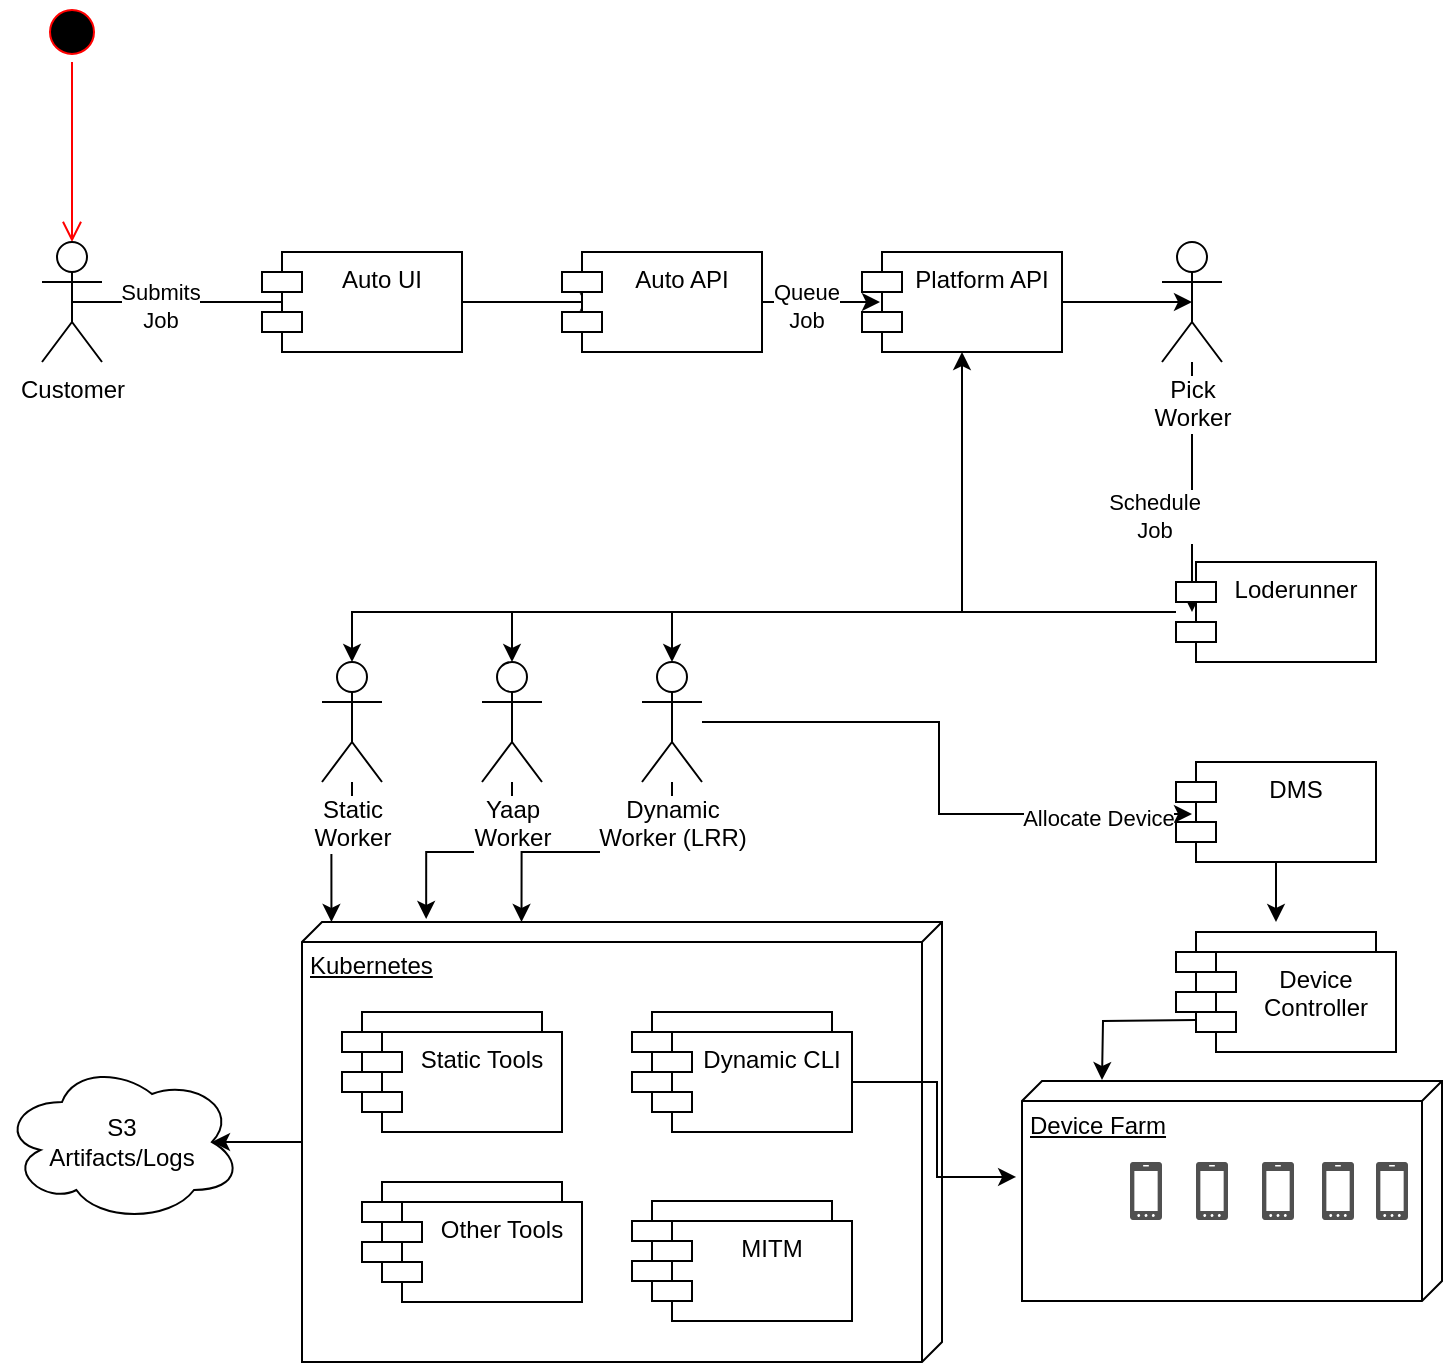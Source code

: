 <mxfile version="13.1.1" type="github">
  <diagram id="8plXeS_6gAHWKv4li25l" name="Page-1">
    <mxGraphModel dx="1382" dy="724" grid="1" gridSize="10" guides="1" tooltips="1" connect="1" arrows="1" fold="1" page="1" pageScale="1" pageWidth="850" pageHeight="1100" math="0" shadow="0">
      <root>
        <mxCell id="0" />
        <mxCell id="1" parent="0" />
        <mxCell id="ze_mwSEJfYMtS1VNut9u-42" value="Device Farm" style="verticalAlign=top;align=left;spacingTop=8;spacingLeft=2;spacingRight=12;shape=cube;size=10;direction=south;fontStyle=4;html=1;" parent="1" vertex="1">
          <mxGeometry x="520" y="559.5" width="210" height="110" as="geometry" />
        </mxCell>
        <mxCell id="5UYzzFFOy-JkbLlxX9Tr-5" style="edgeStyle=orthogonalEdgeStyle;rounded=0;orthogonalLoop=1;jettySize=auto;html=1;entryX=0.21;entryY=0.5;entryDx=0;entryDy=0;entryPerimeter=0;exitX=0.5;exitY=0.5;exitDx=0;exitDy=0;exitPerimeter=0;" parent="1" source="ze_mwSEJfYMtS1VNut9u-7" target="5UYzzFFOy-JkbLlxX9Tr-2" edge="1">
          <mxGeometry relative="1" as="geometry" />
        </mxCell>
        <mxCell id="5UYzzFFOy-JkbLlxX9Tr-6" value="Submits&lt;br&gt;Job" style="edgeLabel;html=1;align=center;verticalAlign=middle;resizable=0;points=[];" parent="5UYzzFFOy-JkbLlxX9Tr-5" vertex="1" connectable="0">
          <mxGeometry x="-0.239" y="-2" relative="1" as="geometry">
            <mxPoint as="offset" />
          </mxGeometry>
        </mxCell>
        <mxCell id="5UYzzFFOy-JkbLlxX9Tr-8" style="edgeStyle=orthogonalEdgeStyle;rounded=0;orthogonalLoop=1;jettySize=auto;html=1;entryX=0.18;entryY=0.5;entryDx=0;entryDy=0;entryPerimeter=0;" parent="1" source="5UYzzFFOy-JkbLlxX9Tr-2" target="5UYzzFFOy-JkbLlxX9Tr-7" edge="1">
          <mxGeometry relative="1" as="geometry" />
        </mxCell>
        <mxCell id="5UYzzFFOy-JkbLlxX9Tr-2" value="Auto UI" style="shape=module;align=left;spacingLeft=20;align=center;verticalAlign=top;" parent="1" vertex="1">
          <mxGeometry x="140" y="145" width="100" height="50" as="geometry" />
        </mxCell>
        <mxCell id="5UYzzFFOy-JkbLlxX9Tr-10" style="edgeStyle=orthogonalEdgeStyle;rounded=0;orthogonalLoop=1;jettySize=auto;html=1;entryX=0.09;entryY=0.5;entryDx=0;entryDy=0;entryPerimeter=0;" parent="1" source="5UYzzFFOy-JkbLlxX9Tr-7" target="5UYzzFFOy-JkbLlxX9Tr-9" edge="1">
          <mxGeometry relative="1" as="geometry" />
        </mxCell>
        <mxCell id="5UYzzFFOy-JkbLlxX9Tr-11" value="Queue&lt;br&gt;Job" style="edgeLabel;html=1;align=center;verticalAlign=middle;resizable=0;points=[];" parent="5UYzzFFOy-JkbLlxX9Tr-10" vertex="1" connectable="0">
          <mxGeometry x="-0.265" y="-2" relative="1" as="geometry">
            <mxPoint as="offset" />
          </mxGeometry>
        </mxCell>
        <mxCell id="5UYzzFFOy-JkbLlxX9Tr-7" value="Auto API" style="shape=module;align=left;spacingLeft=20;align=center;verticalAlign=top;" parent="1" vertex="1">
          <mxGeometry x="290" y="145" width="100" height="50" as="geometry" />
        </mxCell>
        <mxCell id="5UYzzFFOy-JkbLlxX9Tr-15" style="edgeStyle=orthogonalEdgeStyle;rounded=0;orthogonalLoop=1;jettySize=auto;html=1;entryX=0.5;entryY=0.5;entryDx=0;entryDy=0;entryPerimeter=0;" parent="1" source="5UYzzFFOy-JkbLlxX9Tr-9" target="5UYzzFFOy-JkbLlxX9Tr-12" edge="1">
          <mxGeometry relative="1" as="geometry" />
        </mxCell>
        <mxCell id="5UYzzFFOy-JkbLlxX9Tr-9" value="Platform API" style="shape=module;align=left;spacingLeft=20;align=center;verticalAlign=top;" parent="1" vertex="1">
          <mxGeometry x="440" y="145" width="100" height="50" as="geometry" />
        </mxCell>
        <mxCell id="5UYzzFFOy-JkbLlxX9Tr-17" style="edgeStyle=orthogonalEdgeStyle;rounded=0;orthogonalLoop=1;jettySize=auto;html=1;entryX=0.08;entryY=0.5;entryDx=0;entryDy=0;entryPerimeter=0;" parent="1" source="5UYzzFFOy-JkbLlxX9Tr-12" target="5UYzzFFOy-JkbLlxX9Tr-16" edge="1">
          <mxGeometry relative="1" as="geometry" />
        </mxCell>
        <mxCell id="5UYzzFFOy-JkbLlxX9Tr-18" value="Schedule&lt;br&gt;Job" style="edgeLabel;html=1;align=center;verticalAlign=middle;resizable=0;points=[];" parent="5UYzzFFOy-JkbLlxX9Tr-17" vertex="1" connectable="0">
          <mxGeometry x="0.241" y="-1" relative="1" as="geometry">
            <mxPoint x="-18" y="-1" as="offset" />
          </mxGeometry>
        </mxCell>
        <mxCell id="5UYzzFFOy-JkbLlxX9Tr-12" value="Pick&lt;br&gt;Worker" style="shape=umlActor;verticalLabelPosition=bottom;labelBackgroundColor=#ffffff;verticalAlign=top;html=1;" parent="1" vertex="1">
          <mxGeometry x="590" y="140" width="30" height="60" as="geometry" />
        </mxCell>
        <mxCell id="ze_mwSEJfYMtS1VNut9u-15" style="edgeStyle=orthogonalEdgeStyle;rounded=0;orthogonalLoop=1;jettySize=auto;html=1;entryX=0.5;entryY=0;entryDx=0;entryDy=0;entryPerimeter=0;" parent="1" source="5UYzzFFOy-JkbLlxX9Tr-16" target="5UYzzFFOy-JkbLlxX9Tr-20" edge="1">
          <mxGeometry relative="1" as="geometry" />
        </mxCell>
        <mxCell id="ze_mwSEJfYMtS1VNut9u-16" style="edgeStyle=orthogonalEdgeStyle;rounded=0;orthogonalLoop=1;jettySize=auto;html=1;entryX=0.5;entryY=0;entryDx=0;entryDy=0;entryPerimeter=0;" parent="1" source="5UYzzFFOy-JkbLlxX9Tr-16" target="ze_mwSEJfYMtS1VNut9u-11" edge="1">
          <mxGeometry relative="1" as="geometry" />
        </mxCell>
        <mxCell id="ze_mwSEJfYMtS1VNut9u-17" style="edgeStyle=orthogonalEdgeStyle;rounded=0;orthogonalLoop=1;jettySize=auto;html=1;entryX=0.5;entryY=0;entryDx=0;entryDy=0;entryPerimeter=0;" parent="1" source="5UYzzFFOy-JkbLlxX9Tr-16" target="ze_mwSEJfYMtS1VNut9u-14" edge="1">
          <mxGeometry relative="1" as="geometry" />
        </mxCell>
        <mxCell id="ze_mwSEJfYMtS1VNut9u-47" style="edgeStyle=orthogonalEdgeStyle;rounded=0;orthogonalLoop=1;jettySize=auto;html=1;entryX=0.5;entryY=1;entryDx=0;entryDy=0;" parent="1" source="5UYzzFFOy-JkbLlxX9Tr-16" target="5UYzzFFOy-JkbLlxX9Tr-9" edge="1">
          <mxGeometry relative="1" as="geometry" />
        </mxCell>
        <mxCell id="5UYzzFFOy-JkbLlxX9Tr-16" value="Loderunner" style="shape=module;align=left;spacingLeft=20;align=center;verticalAlign=top;" parent="1" vertex="1">
          <mxGeometry x="597" y="300" width="100" height="50" as="geometry" />
        </mxCell>
        <mxCell id="ze_mwSEJfYMtS1VNut9u-30" style="edgeStyle=orthogonalEdgeStyle;rounded=0;orthogonalLoop=1;jettySize=auto;html=1;entryX=0;entryY=0.954;entryDx=0;entryDy=0;entryPerimeter=0;" parent="1" source="5UYzzFFOy-JkbLlxX9Tr-20" target="ze_mwSEJfYMtS1VNut9u-25" edge="1">
          <mxGeometry relative="1" as="geometry" />
        </mxCell>
        <mxCell id="5UYzzFFOy-JkbLlxX9Tr-20" value="Static&lt;br&gt;Worker" style="shape=umlActor;verticalLabelPosition=bottom;labelBackgroundColor=#ffffff;verticalAlign=top;html=1;" parent="1" vertex="1">
          <mxGeometry x="170" y="350" width="30" height="60" as="geometry" />
        </mxCell>
        <mxCell id="ze_mwSEJfYMtS1VNut9u-1" value="" style="ellipse;html=1;shape=startState;fillColor=#000000;strokeColor=#ff0000;" parent="1" vertex="1">
          <mxGeometry x="30" y="20" width="30" height="30" as="geometry" />
        </mxCell>
        <mxCell id="ze_mwSEJfYMtS1VNut9u-2" value="" style="edgeStyle=orthogonalEdgeStyle;html=1;verticalAlign=bottom;endArrow=open;endSize=8;strokeColor=#ff0000;" parent="1" source="ze_mwSEJfYMtS1VNut9u-1" edge="1">
          <mxGeometry relative="1" as="geometry">
            <mxPoint x="45" y="140" as="targetPoint" />
          </mxGeometry>
        </mxCell>
        <mxCell id="ze_mwSEJfYMtS1VNut9u-7" value="Customer" style="shape=umlActor;verticalLabelPosition=bottom;labelBackgroundColor=#ffffff;verticalAlign=top;html=1;" parent="1" vertex="1">
          <mxGeometry x="30" y="140" width="30" height="60" as="geometry" />
        </mxCell>
        <mxCell id="ze_mwSEJfYMtS1VNut9u-29" style="edgeStyle=orthogonalEdgeStyle;rounded=0;orthogonalLoop=1;jettySize=auto;html=1;entryX=-0.007;entryY=0.806;entryDx=0;entryDy=0;entryPerimeter=0;" parent="1" source="ze_mwSEJfYMtS1VNut9u-11" target="ze_mwSEJfYMtS1VNut9u-25" edge="1">
          <mxGeometry relative="1" as="geometry" />
        </mxCell>
        <mxCell id="ze_mwSEJfYMtS1VNut9u-11" value="Yaap&lt;br&gt;Worker" style="shape=umlActor;verticalLabelPosition=bottom;labelBackgroundColor=#ffffff;verticalAlign=top;html=1;" parent="1" vertex="1">
          <mxGeometry x="250" y="350" width="30" height="60" as="geometry" />
        </mxCell>
        <mxCell id="ze_mwSEJfYMtS1VNut9u-22" style="edgeStyle=orthogonalEdgeStyle;rounded=0;orthogonalLoop=1;jettySize=auto;html=1;entryX=0.08;entryY=0.52;entryDx=0;entryDy=0;entryPerimeter=0;" parent="1" source="ze_mwSEJfYMtS1VNut9u-14" target="ze_mwSEJfYMtS1VNut9u-21" edge="1">
          <mxGeometry relative="1" as="geometry" />
        </mxCell>
        <mxCell id="ze_mwSEJfYMtS1VNut9u-23" value="Allocate Device" style="edgeLabel;html=1;align=center;verticalAlign=middle;resizable=0;points=[];" parent="ze_mwSEJfYMtS1VNut9u-22" vertex="1" connectable="0">
          <mxGeometry x="0.677" y="-2" relative="1" as="geometry">
            <mxPoint as="offset" />
          </mxGeometry>
        </mxCell>
        <mxCell id="ze_mwSEJfYMtS1VNut9u-28" style="edgeStyle=orthogonalEdgeStyle;rounded=0;orthogonalLoop=1;jettySize=auto;html=1;entryX=0;entryY=0.657;entryDx=0;entryDy=0;entryPerimeter=0;" parent="1" source="ze_mwSEJfYMtS1VNut9u-14" target="ze_mwSEJfYMtS1VNut9u-25" edge="1">
          <mxGeometry relative="1" as="geometry" />
        </mxCell>
        <mxCell id="ze_mwSEJfYMtS1VNut9u-14" value="Dynamic&lt;br&gt;Worker (LRR)" style="shape=umlActor;verticalLabelPosition=bottom;labelBackgroundColor=#ffffff;verticalAlign=top;html=1;" parent="1" vertex="1">
          <mxGeometry x="330" y="350" width="30" height="60" as="geometry" />
        </mxCell>
        <mxCell id="ze_mwSEJfYMtS1VNut9u-36" style="edgeStyle=orthogonalEdgeStyle;rounded=0;orthogonalLoop=1;jettySize=auto;html=1;" parent="1" source="ze_mwSEJfYMtS1VNut9u-21" edge="1">
          <mxGeometry relative="1" as="geometry">
            <mxPoint x="647" y="480" as="targetPoint" />
          </mxGeometry>
        </mxCell>
        <mxCell id="ze_mwSEJfYMtS1VNut9u-21" value="DMS" style="shape=module;align=left;spacingLeft=20;align=center;verticalAlign=top;" parent="1" vertex="1">
          <mxGeometry x="597" y="400" width="100" height="50" as="geometry" />
        </mxCell>
        <mxCell id="MrDo1AtJTv-XtQDLNTLO-6" style="edgeStyle=orthogonalEdgeStyle;rounded=0;orthogonalLoop=1;jettySize=auto;html=1;entryX=0.875;entryY=0.5;entryDx=0;entryDy=0;entryPerimeter=0;" edge="1" parent="1" source="ze_mwSEJfYMtS1VNut9u-25" target="MrDo1AtJTv-XtQDLNTLO-5">
          <mxGeometry relative="1" as="geometry" />
        </mxCell>
        <mxCell id="ze_mwSEJfYMtS1VNut9u-25" value="Kubernetes" style="verticalAlign=top;align=left;spacingTop=8;spacingLeft=2;spacingRight=12;shape=cube;size=10;direction=south;fontStyle=4;html=1;" parent="1" vertex="1">
          <mxGeometry x="160" y="480" width="320" height="220" as="geometry" />
        </mxCell>
        <mxCell id="ze_mwSEJfYMtS1VNut9u-26" value="Static Pod" style="shape=module;align=left;spacingLeft=20;align=center;verticalAlign=top;" parent="1" vertex="1">
          <mxGeometry x="180" y="525" width="100" height="50" as="geometry" />
        </mxCell>
        <mxCell id="ze_mwSEJfYMtS1VNut9u-27" value="Dynamic Pod" style="shape=module;align=left;spacingLeft=20;align=center;verticalAlign=top;" parent="1" vertex="1">
          <mxGeometry x="325" y="525" width="100" height="50" as="geometry" />
        </mxCell>
        <mxCell id="ze_mwSEJfYMtS1VNut9u-31" value="Static Tools" style="shape=module;align=left;spacingLeft=20;align=center;verticalAlign=top;" parent="1" vertex="1">
          <mxGeometry x="190" y="535" width="100" height="50" as="geometry" />
        </mxCell>
        <mxCell id="ze_mwSEJfYMtS1VNut9u-43" style="edgeStyle=orthogonalEdgeStyle;rounded=0;orthogonalLoop=1;jettySize=auto;html=1;entryX=0.436;entryY=1.014;entryDx=0;entryDy=0;entryPerimeter=0;" parent="1" source="ze_mwSEJfYMtS1VNut9u-33" target="ze_mwSEJfYMtS1VNut9u-42" edge="1">
          <mxGeometry relative="1" as="geometry" />
        </mxCell>
        <mxCell id="ze_mwSEJfYMtS1VNut9u-33" value="Dynamic CLI" style="shape=module;align=left;spacingLeft=20;align=center;verticalAlign=top;" parent="1" vertex="1">
          <mxGeometry x="335" y="535" width="100" height="50" as="geometry" />
        </mxCell>
        <mxCell id="ze_mwSEJfYMtS1VNut9u-34" value="" style="pointerEvents=1;shadow=0;dashed=0;html=1;strokeColor=none;fillColor=#505050;labelPosition=center;verticalLabelPosition=bottom;verticalAlign=top;outlineConnect=0;align=center;shape=mxgraph.office.devices.cell_phone_windows_phone_proportional;" parent="1" vertex="1">
          <mxGeometry x="607" y="600" width="16" height="29" as="geometry" />
        </mxCell>
        <mxCell id="ze_mwSEJfYMtS1VNut9u-35" value="Device&#xa;Controller" style="shape=module;align=left;spacingLeft=20;align=center;verticalAlign=top;" parent="1" vertex="1">
          <mxGeometry x="597" y="485" width="100" height="50" as="geometry" />
        </mxCell>
        <mxCell id="ze_mwSEJfYMtS1VNut9u-45" style="edgeStyle=orthogonalEdgeStyle;rounded=0;orthogonalLoop=1;jettySize=auto;html=1;" parent="1" edge="1">
          <mxGeometry relative="1" as="geometry">
            <mxPoint x="560" y="559" as="targetPoint" />
            <mxPoint x="607" y="529" as="sourcePoint" />
          </mxGeometry>
        </mxCell>
        <mxCell id="ze_mwSEJfYMtS1VNut9u-37" value="Device&#xa;Controller" style="shape=module;align=left;spacingLeft=20;align=center;verticalAlign=top;" parent="1" vertex="1">
          <mxGeometry x="607" y="495" width="100" height="50" as="geometry" />
        </mxCell>
        <mxCell id="ze_mwSEJfYMtS1VNut9u-38" value="" style="pointerEvents=1;shadow=0;dashed=0;html=1;strokeColor=none;fillColor=#505050;labelPosition=center;verticalLabelPosition=bottom;verticalAlign=top;outlineConnect=0;align=center;shape=mxgraph.office.devices.cell_phone_windows_phone_proportional;" parent="1" vertex="1">
          <mxGeometry x="640" y="600" width="16" height="29" as="geometry" />
        </mxCell>
        <mxCell id="ze_mwSEJfYMtS1VNut9u-39" value="" style="pointerEvents=1;shadow=0;dashed=0;html=1;strokeColor=none;fillColor=#505050;labelPosition=center;verticalLabelPosition=bottom;verticalAlign=top;outlineConnect=0;align=center;shape=mxgraph.office.devices.cell_phone_windows_phone_proportional;" parent="1" vertex="1">
          <mxGeometry x="670" y="600" width="16" height="29" as="geometry" />
        </mxCell>
        <mxCell id="ze_mwSEJfYMtS1VNut9u-40" value="" style="pointerEvents=1;shadow=0;dashed=0;html=1;strokeColor=none;fillColor=#505050;labelPosition=center;verticalLabelPosition=bottom;verticalAlign=top;outlineConnect=0;align=center;shape=mxgraph.office.devices.cell_phone_windows_phone_proportional;" parent="1" vertex="1">
          <mxGeometry x="697" y="600" width="16" height="29" as="geometry" />
        </mxCell>
        <mxCell id="ze_mwSEJfYMtS1VNut9u-41" value="" style="pointerEvents=1;shadow=0;dashed=0;html=1;strokeColor=none;fillColor=#505050;labelPosition=center;verticalLabelPosition=bottom;verticalAlign=top;outlineConnect=0;align=center;shape=mxgraph.office.devices.cell_phone_windows_phone_proportional;" parent="1" vertex="1">
          <mxGeometry x="574" y="600" width="16" height="29" as="geometry" />
        </mxCell>
        <mxCell id="MrDo1AtJTv-XtQDLNTLO-1" value="Tools CLI" style="shape=module;align=left;spacingLeft=20;align=center;verticalAlign=top;" vertex="1" parent="1">
          <mxGeometry x="190" y="610" width="100" height="50" as="geometry" />
        </mxCell>
        <mxCell id="MrDo1AtJTv-XtQDLNTLO-2" value="Other Tools" style="shape=module;align=left;spacingLeft=20;align=center;verticalAlign=top;" vertex="1" parent="1">
          <mxGeometry x="200" y="620" width="100" height="50" as="geometry" />
        </mxCell>
        <mxCell id="MrDo1AtJTv-XtQDLNTLO-3" value="Dynamic CLI" style="shape=module;align=left;spacingLeft=20;align=center;verticalAlign=top;" vertex="1" parent="1">
          <mxGeometry x="325" y="619.5" width="100" height="50" as="geometry" />
        </mxCell>
        <mxCell id="MrDo1AtJTv-XtQDLNTLO-4" value="MITM" style="shape=module;align=left;spacingLeft=20;align=center;verticalAlign=top;" vertex="1" parent="1">
          <mxGeometry x="335" y="629.5" width="100" height="50" as="geometry" />
        </mxCell>
        <mxCell id="MrDo1AtJTv-XtQDLNTLO-5" value="S3&lt;br&gt;Artifacts/Logs" style="ellipse;shape=cloud;whiteSpace=wrap;html=1;" vertex="1" parent="1">
          <mxGeometry x="10" y="550" width="120" height="80" as="geometry" />
        </mxCell>
      </root>
    </mxGraphModel>
  </diagram>
</mxfile>
